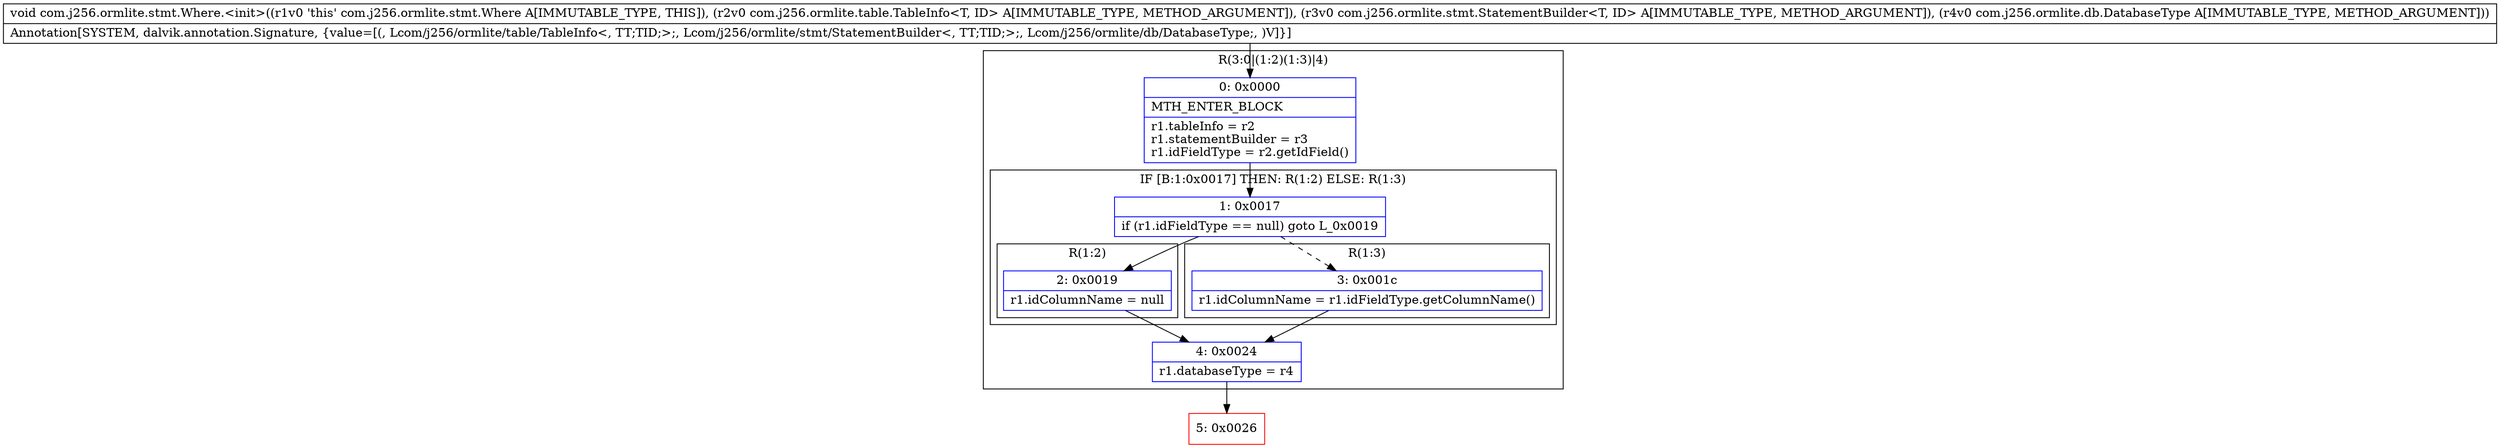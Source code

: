 digraph "CFG forcom.j256.ormlite.stmt.Where.\<init\>(Lcom\/j256\/ormlite\/table\/TableInfo;Lcom\/j256\/ormlite\/stmt\/StatementBuilder;Lcom\/j256\/ormlite\/db\/DatabaseType;)V" {
subgraph cluster_Region_437673095 {
label = "R(3:0|(1:2)(1:3)|4)";
node [shape=record,color=blue];
Node_0 [shape=record,label="{0\:\ 0x0000|MTH_ENTER_BLOCK\l|r1.tableInfo = r2\lr1.statementBuilder = r3\lr1.idFieldType = r2.getIdField()\l}"];
subgraph cluster_IfRegion_587718653 {
label = "IF [B:1:0x0017] THEN: R(1:2) ELSE: R(1:3)";
node [shape=record,color=blue];
Node_1 [shape=record,label="{1\:\ 0x0017|if (r1.idFieldType == null) goto L_0x0019\l}"];
subgraph cluster_Region_1972356868 {
label = "R(1:2)";
node [shape=record,color=blue];
Node_2 [shape=record,label="{2\:\ 0x0019|r1.idColumnName = null\l}"];
}
subgraph cluster_Region_2089107245 {
label = "R(1:3)";
node [shape=record,color=blue];
Node_3 [shape=record,label="{3\:\ 0x001c|r1.idColumnName = r1.idFieldType.getColumnName()\l}"];
}
}
Node_4 [shape=record,label="{4\:\ 0x0024|r1.databaseType = r4\l}"];
}
Node_5 [shape=record,color=red,label="{5\:\ 0x0026}"];
MethodNode[shape=record,label="{void com.j256.ormlite.stmt.Where.\<init\>((r1v0 'this' com.j256.ormlite.stmt.Where A[IMMUTABLE_TYPE, THIS]), (r2v0 com.j256.ormlite.table.TableInfo\<T, ID\> A[IMMUTABLE_TYPE, METHOD_ARGUMENT]), (r3v0 com.j256.ormlite.stmt.StatementBuilder\<T, ID\> A[IMMUTABLE_TYPE, METHOD_ARGUMENT]), (r4v0 com.j256.ormlite.db.DatabaseType A[IMMUTABLE_TYPE, METHOD_ARGUMENT]))  | Annotation[SYSTEM, dalvik.annotation.Signature, \{value=[(, Lcom\/j256\/ormlite\/table\/TableInfo\<, TT;TID;\>;, Lcom\/j256\/ormlite\/stmt\/StatementBuilder\<, TT;TID;\>;, Lcom\/j256\/ormlite\/db\/DatabaseType;, )V]\}]\l}"];
MethodNode -> Node_0;
Node_0 -> Node_1;
Node_1 -> Node_2;
Node_1 -> Node_3[style=dashed];
Node_2 -> Node_4;
Node_3 -> Node_4;
Node_4 -> Node_5;
}

